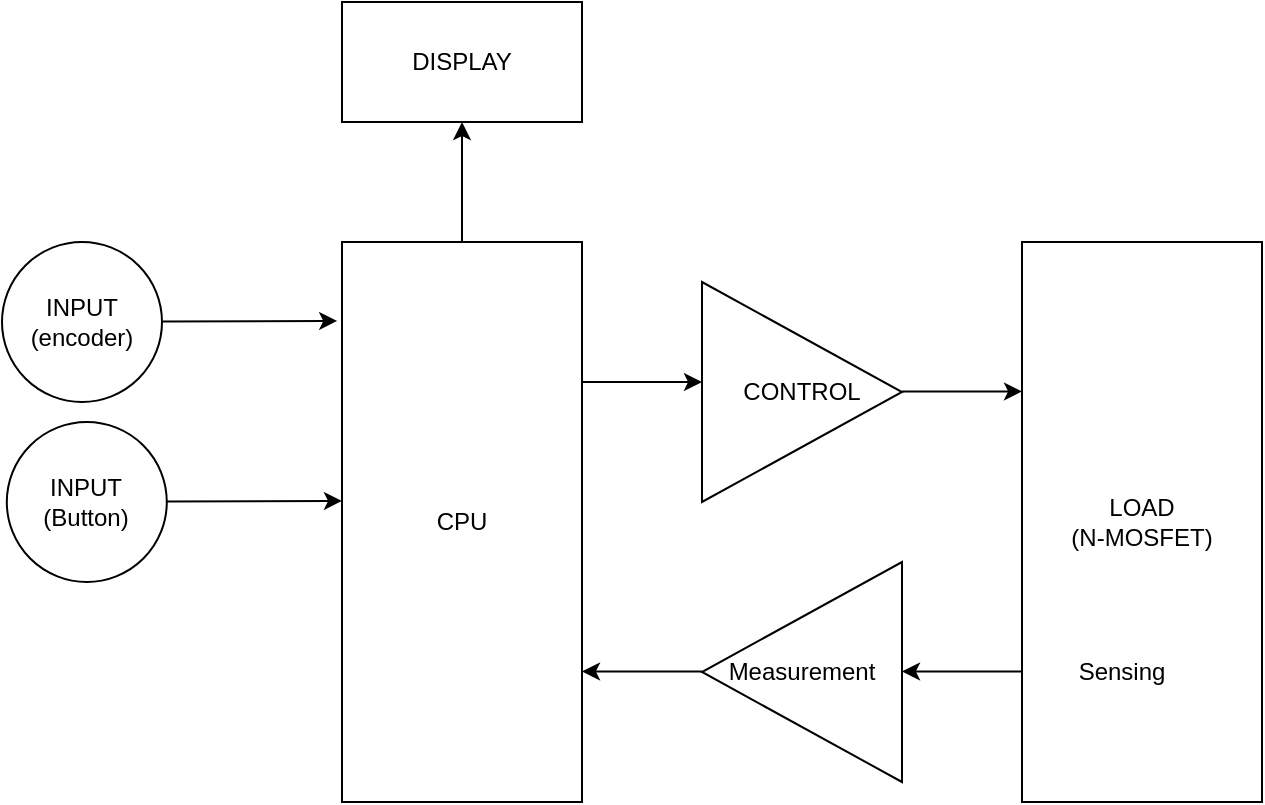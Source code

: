 <mxfile version="13.6.5" type="github">
  <diagram id="nwbSKEMwJ5wRJ1c5Gprg" name="Page-1">
    <mxGraphModel dx="777" dy="458" grid="1" gridSize="10" guides="1" tooltips="1" connect="1" arrows="1" fold="1" page="1" pageScale="1" pageWidth="1100" pageHeight="850" math="0" shadow="0">
      <root>
        <mxCell id="0" />
        <mxCell id="1" parent="0" />
        <mxCell id="toF7YcxSu-yzyk84UEi--1" value="LOAD&lt;br&gt;(N-MOSFET)" style="rounded=0;whiteSpace=wrap;html=1;" vertex="1" parent="1">
          <mxGeometry x="860" y="200" width="120" height="280" as="geometry" />
        </mxCell>
        <mxCell id="toF7YcxSu-yzyk84UEi--2" value="CONTROL" style="triangle;whiteSpace=wrap;html=1;" vertex="1" parent="1">
          <mxGeometry x="700" y="220" width="100" height="110" as="geometry" />
        </mxCell>
        <mxCell id="toF7YcxSu-yzyk84UEi--4" value="Measurement" style="triangle;whiteSpace=wrap;html=1;direction=west;" vertex="1" parent="1">
          <mxGeometry x="700" y="360" width="100" height="110" as="geometry" />
        </mxCell>
        <mxCell id="toF7YcxSu-yzyk84UEi--5" value="CPU" style="rounded=0;whiteSpace=wrap;html=1;" vertex="1" parent="1">
          <mxGeometry x="520" y="200" width="120" height="280" as="geometry" />
        </mxCell>
        <mxCell id="toF7YcxSu-yzyk84UEi--6" value="" style="endArrow=classic;html=1;exitX=1;exitY=0.25;exitDx=0;exitDy=0;" edge="1" parent="1" source="toF7YcxSu-yzyk84UEi--5">
          <mxGeometry width="50" height="50" relative="1" as="geometry">
            <mxPoint x="650" y="320" as="sourcePoint" />
            <mxPoint x="700" y="270" as="targetPoint" />
          </mxGeometry>
        </mxCell>
        <mxCell id="toF7YcxSu-yzyk84UEi--7" value="" style="endArrow=classic;html=1;exitX=1;exitY=0.25;exitDx=0;exitDy=0;" edge="1" parent="1">
          <mxGeometry width="50" height="50" relative="1" as="geometry">
            <mxPoint x="700.0" y="414.71" as="sourcePoint" />
            <mxPoint x="640.0" y="414.71" as="targetPoint" />
          </mxGeometry>
        </mxCell>
        <mxCell id="toF7YcxSu-yzyk84UEi--8" value="" style="endArrow=classic;html=1;exitX=1;exitY=0.25;exitDx=0;exitDy=0;" edge="1" parent="1">
          <mxGeometry width="50" height="50" relative="1" as="geometry">
            <mxPoint x="800" y="274.71" as="sourcePoint" />
            <mxPoint x="860" y="274.71" as="targetPoint" />
          </mxGeometry>
        </mxCell>
        <mxCell id="toF7YcxSu-yzyk84UEi--9" value="" style="endArrow=classic;html=1;exitX=1;exitY=0.25;exitDx=0;exitDy=0;" edge="1" parent="1">
          <mxGeometry width="50" height="50" relative="1" as="geometry">
            <mxPoint x="860" y="414.71" as="sourcePoint" />
            <mxPoint x="800" y="414.71" as="targetPoint" />
          </mxGeometry>
        </mxCell>
        <mxCell id="toF7YcxSu-yzyk84UEi--10" value="DISPLAY" style="rounded=0;whiteSpace=wrap;html=1;" vertex="1" parent="1">
          <mxGeometry x="520" y="80" width="120" height="60" as="geometry" />
        </mxCell>
        <mxCell id="toF7YcxSu-yzyk84UEi--11" value="" style="endArrow=classic;html=1;exitX=0.5;exitY=0;exitDx=0;exitDy=0;" edge="1" parent="1" source="toF7YcxSu-yzyk84UEi--5">
          <mxGeometry width="50" height="50" relative="1" as="geometry">
            <mxPoint x="530" y="190" as="sourcePoint" />
            <mxPoint x="580" y="140" as="targetPoint" />
          </mxGeometry>
        </mxCell>
        <mxCell id="toF7YcxSu-yzyk84UEi--13" value="INPUT&lt;br&gt;(encoder)" style="ellipse;whiteSpace=wrap;html=1;aspect=fixed;" vertex="1" parent="1">
          <mxGeometry x="350" y="200" width="80" height="80" as="geometry" />
        </mxCell>
        <mxCell id="toF7YcxSu-yzyk84UEi--14" value="" style="endArrow=classic;html=1;exitX=1;exitY=0.25;exitDx=0;exitDy=0;entryX=-0.02;entryY=0.141;entryDx=0;entryDy=0;entryPerimeter=0;" edge="1" parent="1" target="toF7YcxSu-yzyk84UEi--5">
          <mxGeometry width="50" height="50" relative="1" as="geometry">
            <mxPoint x="430" y="239.76" as="sourcePoint" />
            <mxPoint x="490" y="239.76" as="targetPoint" />
          </mxGeometry>
        </mxCell>
        <mxCell id="toF7YcxSu-yzyk84UEi--15" value="INPUT&lt;br&gt;(Button)" style="ellipse;whiteSpace=wrap;html=1;aspect=fixed;" vertex="1" parent="1">
          <mxGeometry x="352.4" y="290" width="80" height="80" as="geometry" />
        </mxCell>
        <mxCell id="toF7YcxSu-yzyk84UEi--16" value="" style="endArrow=classic;html=1;exitX=1;exitY=0.25;exitDx=0;exitDy=0;entryX=-0.02;entryY=0.141;entryDx=0;entryDy=0;entryPerimeter=0;" edge="1" parent="1">
          <mxGeometry width="50" height="50" relative="1" as="geometry">
            <mxPoint x="432.4" y="329.76" as="sourcePoint" />
            <mxPoint x="520.0" y="329.48" as="targetPoint" />
          </mxGeometry>
        </mxCell>
        <mxCell id="toF7YcxSu-yzyk84UEi--17" value="Sensing" style="text;html=1;strokeColor=none;fillColor=none;align=center;verticalAlign=middle;whiteSpace=wrap;rounded=0;" vertex="1" parent="1">
          <mxGeometry x="890" y="405" width="40" height="20" as="geometry" />
        </mxCell>
      </root>
    </mxGraphModel>
  </diagram>
</mxfile>
